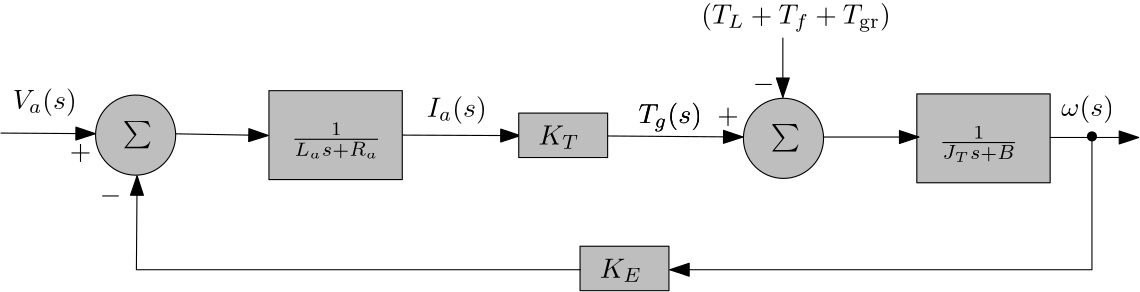 <?xml version="1.0"?>
<!DOCTYPE ipe SYSTEM "ipe.dtd">
<ipe version="70206" creator="Ipe 7.2.7">
<info created="D:20160412090836" modified="D:20190415102801"/>
<ipestyle name="basic">
<symbol name="arrow/arc(spx)">
<path stroke="sym-stroke" fill="sym-stroke" pen="sym-pen">
0 0 m
-1 0.333 l
-1 -0.333 l
h
</path>
</symbol>
<symbol name="arrow/farc(spx)">
<path stroke="sym-stroke" fill="white" pen="sym-pen">
0 0 m
-1 0.333 l
-1 -0.333 l
h
</path>
</symbol>
<symbol name="arrow/ptarc(spx)">
<path stroke="sym-stroke" fill="sym-stroke" pen="sym-pen">
0 0 m
-1 0.333 l
-0.8 0 l
-1 -0.333 l
h
</path>
</symbol>
<symbol name="arrow/fptarc(spx)">
<path stroke="sym-stroke" fill="white" pen="sym-pen">
0 0 m
-1 0.333 l
-0.8 0 l
-1 -0.333 l
h
</path>
</symbol>
<symbol name="mark/circle(sx)" transformations="translations">
<path fill="sym-stroke">
0.6 0 0 0.6 0 0 e
0.4 0 0 0.4 0 0 e
</path>
</symbol>
<symbol name="mark/disk(sx)" transformations="translations">
<path fill="sym-stroke">
0.6 0 0 0.6 0 0 e
</path>
</symbol>
<symbol name="mark/fdisk(sfx)" transformations="translations">
<group>
<path fill="sym-fill">
0.5 0 0 0.5 0 0 e
</path>
<path fill="sym-stroke" fillrule="eofill">
0.6 0 0 0.6 0 0 e
0.4 0 0 0.4 0 0 e
</path>
</group>
</symbol>
<symbol name="mark/box(sx)" transformations="translations">
<path fill="sym-stroke" fillrule="eofill">
-0.6 -0.6 m
0.6 -0.6 l
0.6 0.6 l
-0.6 0.6 l
h
-0.4 -0.4 m
0.4 -0.4 l
0.4 0.4 l
-0.4 0.4 l
h
</path>
</symbol>
<symbol name="mark/square(sx)" transformations="translations">
<path fill="sym-stroke">
-0.6 -0.6 m
0.6 -0.6 l
0.6 0.6 l
-0.6 0.6 l
h
</path>
</symbol>
<symbol name="mark/fsquare(sfx)" transformations="translations">
<group>
<path fill="sym-fill">
-0.5 -0.5 m
0.5 -0.5 l
0.5 0.5 l
-0.5 0.5 l
h
</path>
<path fill="sym-stroke" fillrule="eofill">
-0.6 -0.6 m
0.6 -0.6 l
0.6 0.6 l
-0.6 0.6 l
h
-0.4 -0.4 m
0.4 -0.4 l
0.4 0.4 l
-0.4 0.4 l
h
</path>
</group>
</symbol>
<symbol name="mark/cross(sx)" transformations="translations">
<group>
<path fill="sym-stroke">
-0.43 -0.57 m
0.57 0.43 l
0.43 0.57 l
-0.57 -0.43 l
h
</path>
<path fill="sym-stroke">
-0.43 0.57 m
0.57 -0.43 l
0.43 -0.57 l
-0.57 0.43 l
h
</path>
</group>
</symbol>
<symbol name="arrow/fnormal(spx)">
<path stroke="sym-stroke" fill="white" pen="sym-pen">
0 0 m
-1 0.333 l
-1 -0.333 l
h
</path>
</symbol>
<symbol name="arrow/pointed(spx)">
<path stroke="sym-stroke" fill="sym-stroke" pen="sym-pen">
0 0 m
-1 0.333 l
-0.8 0 l
-1 -0.333 l
h
</path>
</symbol>
<symbol name="arrow/fpointed(spx)">
<path stroke="sym-stroke" fill="white" pen="sym-pen">
0 0 m
-1 0.333 l
-0.8 0 l
-1 -0.333 l
h
</path>
</symbol>
<symbol name="arrow/linear(spx)">
<path stroke="sym-stroke" pen="sym-pen">
-1 0.333 m
0 0 l
-1 -0.333 l
</path>
</symbol>
<symbol name="arrow/fdouble(spx)">
<path stroke="sym-stroke" fill="white" pen="sym-pen">
0 0 m
-1 0.333 l
-1 -0.333 l
h
-1 0 m
-2 0.333 l
-2 -0.333 l
h
</path>
</symbol>
<symbol name="arrow/double(spx)">
<path stroke="sym-stroke" fill="sym-stroke" pen="sym-pen">
0 0 m
-1 0.333 l
-1 -0.333 l
h
-1 0 m
-2 0.333 l
-2 -0.333 l
h
</path>
</symbol>
<pen name="heavier" value="0.8"/>
<pen name="fat" value="1.2"/>
<pen name="ultrafat" value="2"/>
<symbolsize name="large" value="5"/>
<symbolsize name="small" value="2"/>
<symbolsize name="tiny" value="1.1"/>
<arrowsize name="large" value="10"/>
<arrowsize name="small" value="5"/>
<arrowsize name="tiny" value="3"/>
<color name="red" value="1 0 0"/>
<color name="green" value="0 1 0"/>
<color name="blue" value="0 0 1"/>
<color name="yellow" value="1 1 0"/>
<color name="orange" value="1 0.647 0"/>
<color name="gold" value="1 0.843 0"/>
<color name="purple" value="0.627 0.125 0.941"/>
<color name="gray" value="0.745"/>
<color name="brown" value="0.647 0.165 0.165"/>
<color name="navy" value="0 0 0.502"/>
<color name="pink" value="1 0.753 0.796"/>
<color name="seagreen" value="0.18 0.545 0.341"/>
<color name="turquoise" value="0.251 0.878 0.816"/>
<color name="violet" value="0.933 0.51 0.933"/>
<color name="darkblue" value="0 0 0.545"/>
<color name="darkcyan" value="0 0.545 0.545"/>
<color name="darkgray" value="0.663"/>
<color name="darkgreen" value="0 0.392 0"/>
<color name="darkmagenta" value="0.545 0 0.545"/>
<color name="darkorange" value="1 0.549 0"/>
<color name="darkred" value="0.545 0 0"/>
<color name="lightblue" value="0.678 0.847 0.902"/>
<color name="lightcyan" value="0.878 1 1"/>
<color name="lightgray" value="0.827"/>
<color name="lightgreen" value="0.565 0.933 0.565"/>
<color name="lightyellow" value="1 1 0.878"/>
<dashstyle name="dashed" value="[4] 0"/>
<dashstyle name="dotted" value="[1 3] 0"/>
<dashstyle name="dash dotted" value="[4 2 1 2] 0"/>
<dashstyle name="dash dot dotted" value="[4 2 1 2 1 2] 0"/>
<textsize name="large" value="\large"/>
<textsize name="Large" value="\Large"/>
<textsize name="LARGE" value="\LARGE"/>
<textsize name="huge" value="\huge"/>
<textsize name="Huge" value="\Huge"/>
<textsize name="small" value="\small"/>
<textsize name="footnote" value="\footnotesize"/>
<textsize name="tiny" value="\tiny"/>
<textstyle name="center" begin="\begin{center}" end="\end{center}"/>
<textstyle name="itemize" begin="\begin{itemize}" end="\end{itemize}"/>
<textstyle name="item" begin="\begin{itemize}\item{}" end="\end{itemize}"/>
<gridsize name="4 pts" value="4"/>
<gridsize name="8 pts (~3 mm)" value="8"/>
<gridsize name="16 pts (~6 mm)" value="16"/>
<gridsize name="32 pts (~12 mm)" value="32"/>
<gridsize name="10 pts (~3.5 mm)" value="10"/>
<gridsize name="20 pts (~7 mm)" value="20"/>
<gridsize name="14 pts (~5 mm)" value="14"/>
<gridsize name="28 pts (~10 mm)" value="28"/>
<gridsize name="56 pts (~20 mm)" value="56"/>
<anglesize name="90 deg" value="90"/>
<anglesize name="60 deg" value="60"/>
<anglesize name="45 deg" value="45"/>
<anglesize name="30 deg" value="30"/>
<anglesize name="22.5 deg" value="22.5"/>
<opacity name="10%" value="0.1"/>
<opacity name="30%" value="0.3"/>
<opacity name="50%" value="0.5"/>
<opacity name="75%" value="0.75"/>
<tiling name="falling" angle="-60" step="4" width="1"/>
<tiling name="rising" angle="30" step="4" width="1"/>
</ipestyle>
<page>
<layer name="alpha"/>
<view layers="alpha" active="alpha"/>
<path layer="alpha" matrix="1 0 0 1 168.953 -0.700911" stroke="black" fill="gray">
176 512 m
176 480 l
224 480 l
224 512 l
h
</path>
<path matrix="1 0 0 1 168.953 -0.700911" stroke="black" fill="gray">
14.4222 0 0 14.4222 128 496 e
</path>
<text matrix="1 0 0 1 168.336 -2.97339" transformations="translations" pos="124 496" stroke="black" type="label" width="10.516" height="7.473" depth="2.49" valign="baseline" style="math">\sum</text>
<path matrix="1 0 0 1 -0.0919894 -0.0219676" stroke="black" arrow="normal/normal">
233.47 496.173 m
282.455 495.807 l
</path>
<text matrix="1 0 0 1 144.953 -8.70091" transformations="translations" pos="208 500" stroke="black" type="label" width="28.543" height="8.414" depth="4.44" valign="baseline" style="math">\frac{1}{J_Ts + B}</text>
<path stroke="black" arrow="normal/normal">
311.232 495.768 m
345.708 495.768 l
</path>
<path matrix="1 0 0 1 168.824 -0.387872" stroke="black" arrow="normal/normal">
224 496 m
256 496 l
</path>
<text matrix="1 0 0 1 160.953 -4.70091" transformations="translations" pos="83.7639 505.418" stroke="black" type="label" width="22.876" height="7.472" depth="2.85" valign="baseline" style="math">T_g(s)</text>
<text matrix="1 0 0 1 168.412 10.7306" transformations="translations" pos="104.684 489.93" stroke="black" type="label" width="7.749" height="5.812" depth="0.83" valign="baseline" style="math">+</text>
<text matrix="1 0 0 1 156.953 47.2991" transformations="translations" pos="240 456" stroke="black" type="label" width="18.977" height="7.473" depth="2.49" valign="baseline" style="math">\omega(s)</text>
<path stroke="black" arrow="normal/normal">
296.726 531.532 m
296.716 510.013 l
</path>
<text matrix="1 0 0 1 166.831 -4.14635" transformations="translations" pos="119.081 516.446" stroke="black" type="label" width="7.749" height="5.812" depth="0.83" valign="baseline" style="math">-</text>
<text matrix="1 0 0 1 143.399 -0.759138" transformations="translations" pos="123.92 537.389" stroke="black" type="label" width="68.279" height="7.472" depth="2.85" valign="baseline" style="math">\left(T_L+T_f+T_{\mathrm{gr}}\right)</text>
<path matrix="1 0 0 1 39.7189 0.463621" stroke="black" fill="gray">
184 456 m
184 440 l
216 440 l
216 456 l
h
</path>
<path matrix="1 0 0 1 -64.2811 0.463621" stroke="black" fill="gray">
176 512 m
176 480 l
224 480 l
224 512 l
h
</path>
<path matrix="1 0 0 1 -64.2811 0.463621" stroke="black" fill="gray">
14.4222 0 0 14.4222 128 496 e
</path>
<text matrix="1 0 0 1 -64.8986 -1.80886" transformations="translations" pos="124 496" stroke="black" type="label" width="10.516" height="7.473" depth="2.49" valign="baseline" style="math">\sum</text>
<path matrix="1 0 0 1 -64.2811 0.463621" stroke="black" arrow="normal/normal">
79.3786 496.732 m
113.502 496.508 l
</path>
<text matrix="1 0 0 1 -88.2811 -7.53638" transformations="translations" pos="208 500" stroke="black" type="label" width="32.446" height="8.419" depth="4.43" valign="baseline" style="math">\frac{1}{L_as + R_a}</text>
<path matrix="1 0 0 1 -64.2811 0.463621" stroke="black" arrow="normal/normal">
142.278 496.469 m
175.74 495.867 l
</path>
<path stroke="black" arrow="normal/normal">
159.719 496.464 m
202.161 496.278 l
</path>
<text matrix="1 0 0 1 38.8513 -2.86115" transformations="translations" pos="192 448" stroke="black" type="label" width="15.192" height="6.812" depth="1.49" valign="baseline" style="math">K_E</text>
<path stroke="black" arrow="normal/normal">
224 448 m
64 448 l
64.2579 481.819 l
</path>
<text matrix="1 0 0 1 -68.2811 -3.53638" transformations="translations" pos="236.815 506.64" stroke="black" type="label" width="21.618" height="7.473" depth="2.49" valign="baseline" style="math">I_a(s)</text>
<text matrix="1 0 0 1 -64.2811 0.463621" transformations="translations" pos="83.7639 505.418" stroke="black" type="label" width="23.05" height="7.473" depth="2.49" valign="baseline" style="math">V_a(s)</text>
<text matrix="1 0 0 1 -68.2129 -3.91121" transformations="translations" pos="119.033 476.156" stroke="black" type="label" width="7.749" height="5.812" depth="0.83" valign="baseline" style="math">-</text>
<text matrix="1 0 0 1 -64.6911 -2.27826" transformations="translations" pos="104.684 489.93" stroke="black" type="label" width="7.749" height="5.812" depth="0.83" valign="baseline" style="math">+</text>
<path matrix="1 0 0 1 17.6446 48.3866" stroke="black" fill="gray">
184 456 m
184 440 l
216 440 l
216 456 l
h
</path>
<text matrix="1 0 0 1 16.777 45.0618" transformations="translations" pos="192 448" stroke="black" type="label" width="14.737" height="6.812" depth="1.49" valign="baseline" style="math">K_T</text>
<text matrix="1 0 0 1 160.953 -4.70091" transformations="translations" pos="83.7639 505.418" stroke="black" type="label" width="22.876" height="7.472" depth="2.85" valign="baseline" style="math">T_g(s)</text>
<path stroke="black" rarrow="normal/normal">
256 448 m
408 448 l
408 496 l
</path>
<use name="mark/disk(sx)" pos="408 496" size="normal" stroke="black"/>
</page>
</ipe>
